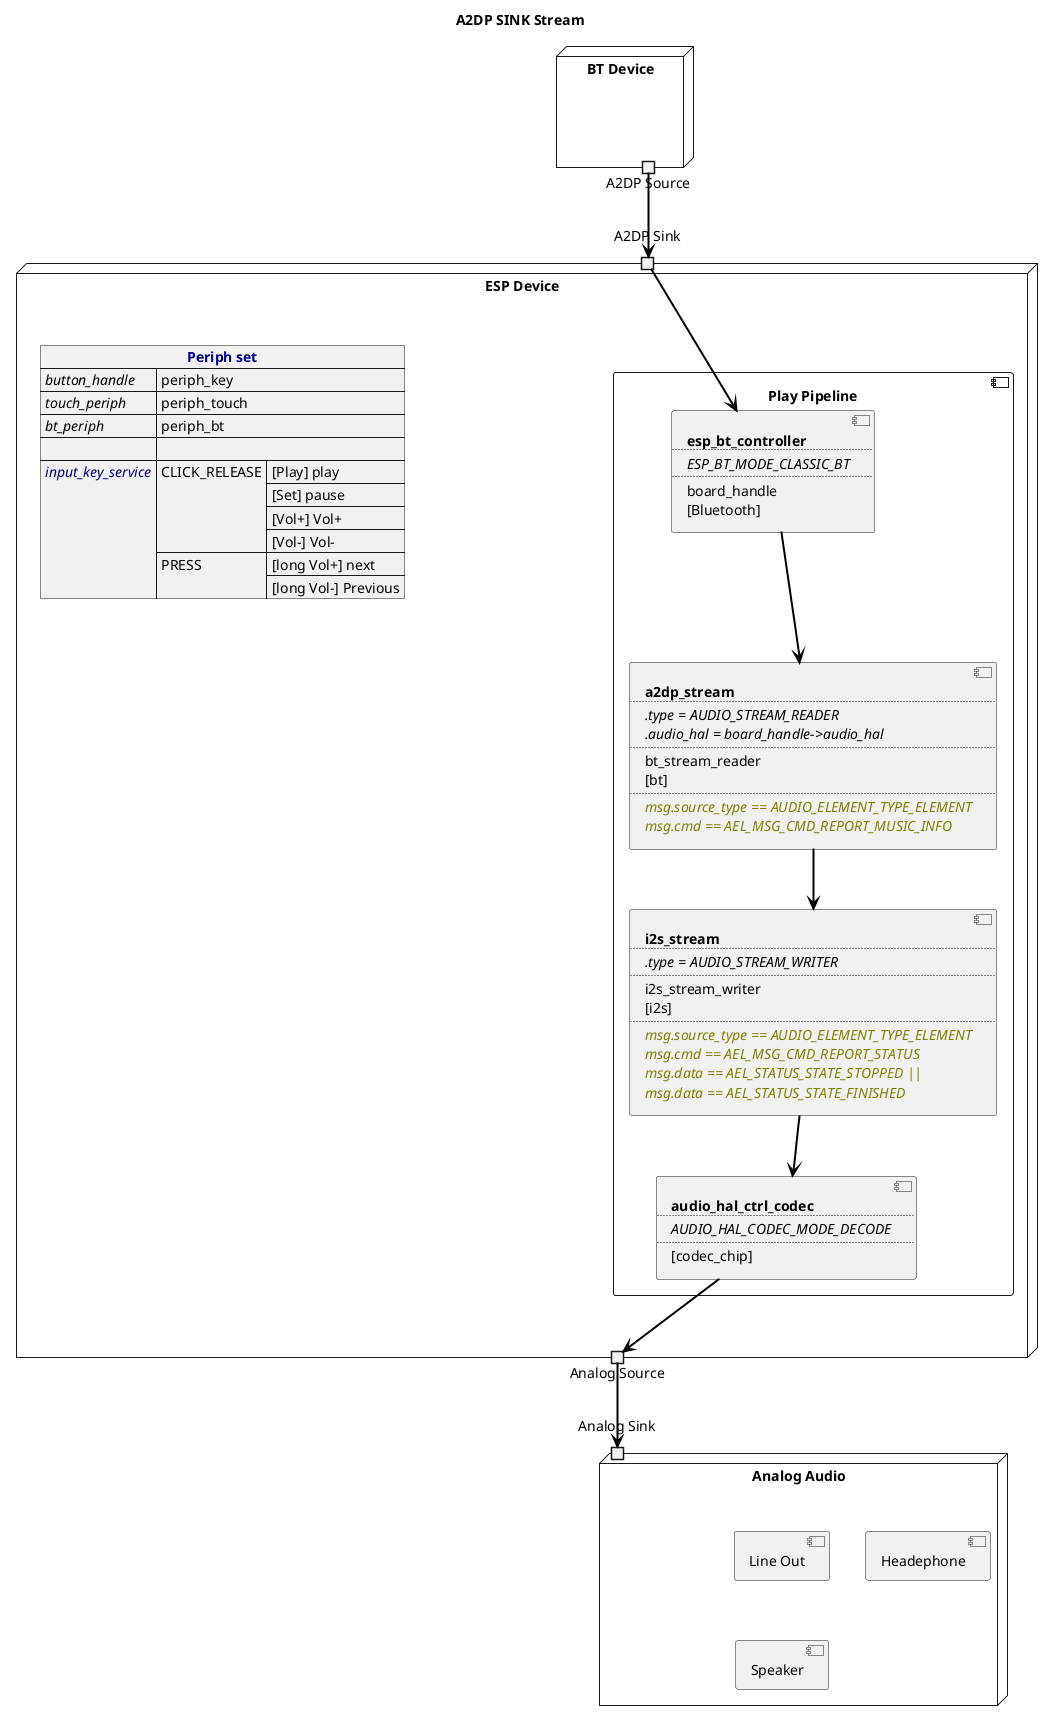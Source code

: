 ﻿@startuml pipe_a2dp_sink_stream
title A2DP SINK Stream
allowmixing

node "BT Device" as BTDevice  {
    portout "A2DP Source" as BTDeviceA2DPSource
} 

node "ESP Device" as ESPDevice  {
    json "<b><color navy>Periph set" as periph_set {
        "<i>button_handle": "periph_key",
        "<i>touch_periph": "periph_touch",
        "<i>bt_periph": "periph_bt",
        "": "",
        "<i><color navy>input_key_service" : {
            "CLICK_RELEASE":["[Play] play", 
                             "[Set] pause",
                             "[Vol+] Vol+",
                             "[Vol-] Vol-"
            ],
            "PRESS":["[long Vol+] next",
                     "[long Vol-] Previous"
            ]
        }
    }

    portin "A2DP Sink" as BTA2DPSink

    component "Play Pipeline" as PlayPipeline {
        component BTController [
            <b>esp_bt_controller
            ....
            <i>ESP_BT_MODE_CLASSIC_BT
            ....
            board_handle
            [Bluetooth]
        ]

        component A2DPStream [
            <b>a2dp_stream
            ....
            <i>.type = AUDIO_STREAM_READER
            <i>.audio_hal = board_handle->audio_hal
            ....
            bt_stream_reader
            [bt]
            ....
            <i><color olive>msg.source_type == AUDIO_ELEMENT_TYPE_ELEMENT
            <i><color olive>msg.cmd == AEL_MSG_CMD_REPORT_MUSIC_INFO
        ]

        component I2SStream [
            <b>i2s_stream
            ....
            <i>.type = AUDIO_STREAM_WRITER
            ....
            i2s_stream_writer
            [i2s]
            ....
            <i><color olive>msg.source_type == AUDIO_ELEMENT_TYPE_ELEMENT
            <i><color olive>msg.cmd == AEL_MSG_CMD_REPORT_STATUS
            <i><color olive>msg.data == AEL_STATUS_STATE_STOPPED ||
            <i><color olive>msg.data == AEL_STATUS_STATE_FINISHED
        ]

        component HALCodec [
            <b>audio_hal_ctrl_codec
            ....
            <i>AUDIO_HAL_CODEC_MODE_DECODE
            ....
            [codec_chip]
        ]
    }

    portout "Analog Source" as AnalogSource
} 

node "Analog Audio" as AnalogAudio  {
    portin "Analog Sink" as AnalogSink

    component "Line Out" as LineOut
    component "Headephone" as Headephone
    component "Speaker" as SpeakerX
}

BTDeviceA2DPSource --> BTA2DPSink   #line:black;line.bold;text:black

BTA2DPSink  --> BTController    #line:black;line.bold;text:black
BTController--> A2DPStream      #line:black;line.bold;text:black
A2DPStream  --> I2SStream       #line:black;line.bold;text:black
I2SStream   --> HALCodec        #line:black;line.bold;text:black
HALCodec    --> AnalogSource    #line:black;line.bold;text:black

AnalogSource --> AnalogSink     #line:black;line.bold;text:black

@enduml
